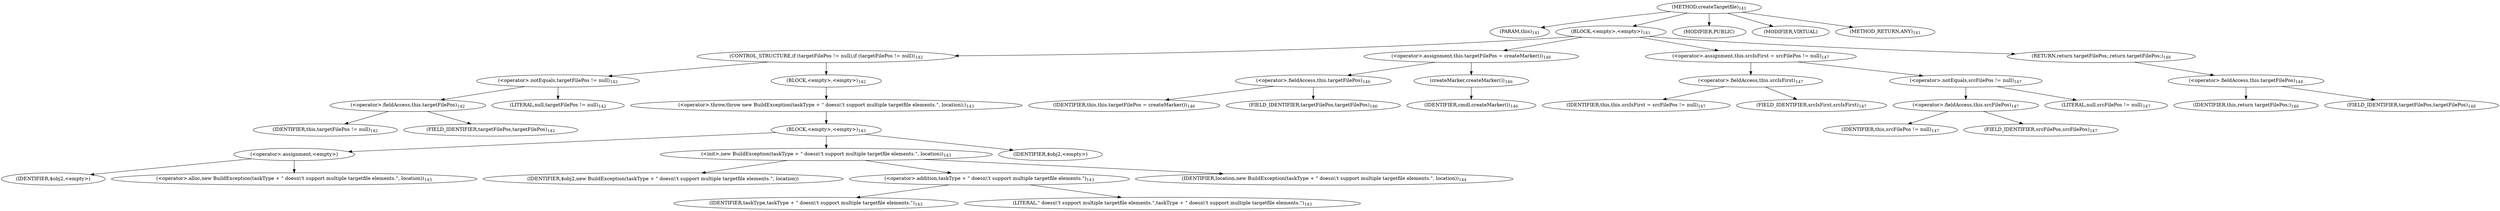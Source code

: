digraph "createTargetfile" {  
"170" [label = <(METHOD,createTargetfile)<SUB>141</SUB>> ]
"171" [label = <(PARAM,this)<SUB>141</SUB>> ]
"172" [label = <(BLOCK,&lt;empty&gt;,&lt;empty&gt;)<SUB>141</SUB>> ]
"173" [label = <(CONTROL_STRUCTURE,if (targetFilePos != null),if (targetFilePos != null))<SUB>142</SUB>> ]
"174" [label = <(&lt;operator&gt;.notEquals,targetFilePos != null)<SUB>142</SUB>> ]
"175" [label = <(&lt;operator&gt;.fieldAccess,this.targetFilePos)<SUB>142</SUB>> ]
"176" [label = <(IDENTIFIER,this,targetFilePos != null)<SUB>142</SUB>> ]
"177" [label = <(FIELD_IDENTIFIER,targetFilePos,targetFilePos)<SUB>142</SUB>> ]
"178" [label = <(LITERAL,null,targetFilePos != null)<SUB>142</SUB>> ]
"179" [label = <(BLOCK,&lt;empty&gt;,&lt;empty&gt;)<SUB>142</SUB>> ]
"180" [label = <(&lt;operator&gt;.throw,throw new BuildException(taskType + &quot; doesn\'t support multiple targetfile elements.&quot;, location);)<SUB>143</SUB>> ]
"181" [label = <(BLOCK,&lt;empty&gt;,&lt;empty&gt;)<SUB>143</SUB>> ]
"182" [label = <(&lt;operator&gt;.assignment,&lt;empty&gt;)> ]
"183" [label = <(IDENTIFIER,$obj2,&lt;empty&gt;)> ]
"184" [label = <(&lt;operator&gt;.alloc,new BuildException(taskType + &quot; doesn\'t support multiple targetfile elements.&quot;, location))<SUB>143</SUB>> ]
"185" [label = <(&lt;init&gt;,new BuildException(taskType + &quot; doesn\'t support multiple targetfile elements.&quot;, location))<SUB>143</SUB>> ]
"186" [label = <(IDENTIFIER,$obj2,new BuildException(taskType + &quot; doesn\'t support multiple targetfile elements.&quot;, location))> ]
"187" [label = <(&lt;operator&gt;.addition,taskType + &quot; doesn\'t support multiple targetfile elements.&quot;)<SUB>143</SUB>> ]
"188" [label = <(IDENTIFIER,taskType,taskType + &quot; doesn\'t support multiple targetfile elements.&quot;)<SUB>143</SUB>> ]
"189" [label = <(LITERAL,&quot; doesn\'t support multiple targetfile elements.&quot;,taskType + &quot; doesn\'t support multiple targetfile elements.&quot;)<SUB>143</SUB>> ]
"190" [label = <(IDENTIFIER,location,new BuildException(taskType + &quot; doesn\'t support multiple targetfile elements.&quot;, location))<SUB>144</SUB>> ]
"191" [label = <(IDENTIFIER,$obj2,&lt;empty&gt;)> ]
"192" [label = <(&lt;operator&gt;.assignment,this.targetFilePos = createMarker())<SUB>146</SUB>> ]
"193" [label = <(&lt;operator&gt;.fieldAccess,this.targetFilePos)<SUB>146</SUB>> ]
"194" [label = <(IDENTIFIER,this,this.targetFilePos = createMarker())<SUB>146</SUB>> ]
"195" [label = <(FIELD_IDENTIFIER,targetFilePos,targetFilePos)<SUB>146</SUB>> ]
"196" [label = <(createMarker,createMarker())<SUB>146</SUB>> ]
"197" [label = <(IDENTIFIER,cmdl,createMarker())<SUB>146</SUB>> ]
"198" [label = <(&lt;operator&gt;.assignment,this.srcIsFirst = srcFilePos != null)<SUB>147</SUB>> ]
"199" [label = <(&lt;operator&gt;.fieldAccess,this.srcIsFirst)<SUB>147</SUB>> ]
"200" [label = <(IDENTIFIER,this,this.srcIsFirst = srcFilePos != null)<SUB>147</SUB>> ]
"201" [label = <(FIELD_IDENTIFIER,srcIsFirst,srcIsFirst)<SUB>147</SUB>> ]
"202" [label = <(&lt;operator&gt;.notEquals,srcFilePos != null)<SUB>147</SUB>> ]
"203" [label = <(&lt;operator&gt;.fieldAccess,this.srcFilePos)<SUB>147</SUB>> ]
"204" [label = <(IDENTIFIER,this,srcFilePos != null)<SUB>147</SUB>> ]
"205" [label = <(FIELD_IDENTIFIER,srcFilePos,srcFilePos)<SUB>147</SUB>> ]
"206" [label = <(LITERAL,null,srcFilePos != null)<SUB>147</SUB>> ]
"207" [label = <(RETURN,return targetFilePos;,return targetFilePos;)<SUB>148</SUB>> ]
"208" [label = <(&lt;operator&gt;.fieldAccess,this.targetFilePos)<SUB>148</SUB>> ]
"209" [label = <(IDENTIFIER,this,return targetFilePos;)<SUB>148</SUB>> ]
"210" [label = <(FIELD_IDENTIFIER,targetFilePos,targetFilePos)<SUB>148</SUB>> ]
"211" [label = <(MODIFIER,PUBLIC)> ]
"212" [label = <(MODIFIER,VIRTUAL)> ]
"213" [label = <(METHOD_RETURN,ANY)<SUB>141</SUB>> ]
  "170" -> "171" 
  "170" -> "172" 
  "170" -> "211" 
  "170" -> "212" 
  "170" -> "213" 
  "172" -> "173" 
  "172" -> "192" 
  "172" -> "198" 
  "172" -> "207" 
  "173" -> "174" 
  "173" -> "179" 
  "174" -> "175" 
  "174" -> "178" 
  "175" -> "176" 
  "175" -> "177" 
  "179" -> "180" 
  "180" -> "181" 
  "181" -> "182" 
  "181" -> "185" 
  "181" -> "191" 
  "182" -> "183" 
  "182" -> "184" 
  "185" -> "186" 
  "185" -> "187" 
  "185" -> "190" 
  "187" -> "188" 
  "187" -> "189" 
  "192" -> "193" 
  "192" -> "196" 
  "193" -> "194" 
  "193" -> "195" 
  "196" -> "197" 
  "198" -> "199" 
  "198" -> "202" 
  "199" -> "200" 
  "199" -> "201" 
  "202" -> "203" 
  "202" -> "206" 
  "203" -> "204" 
  "203" -> "205" 
  "207" -> "208" 
  "208" -> "209" 
  "208" -> "210" 
}
